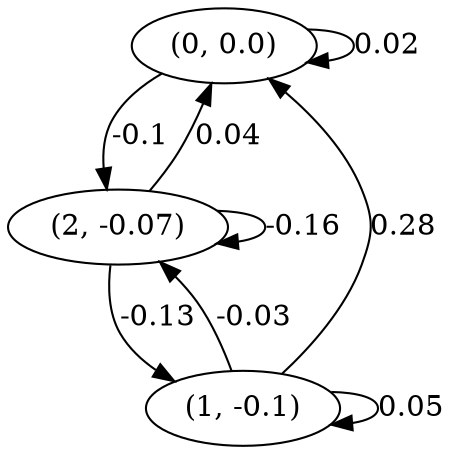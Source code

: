 digraph {
    0 [ label = "(0, 0.0)" ]
    1 [ label = "(1, -0.1)" ]
    2 [ label = "(2, -0.07)" ]
    0 -> 0 [ label = "0.02" ]
    1 -> 1 [ label = "0.05" ]
    2 -> 2 [ label = "-0.16" ]
    1 -> 0 [ label = "0.28" ]
    2 -> 0 [ label = "0.04" ]
    2 -> 1 [ label = "-0.13" ]
    0 -> 2 [ label = "-0.1" ]
    1 -> 2 [ label = "-0.03" ]
}

